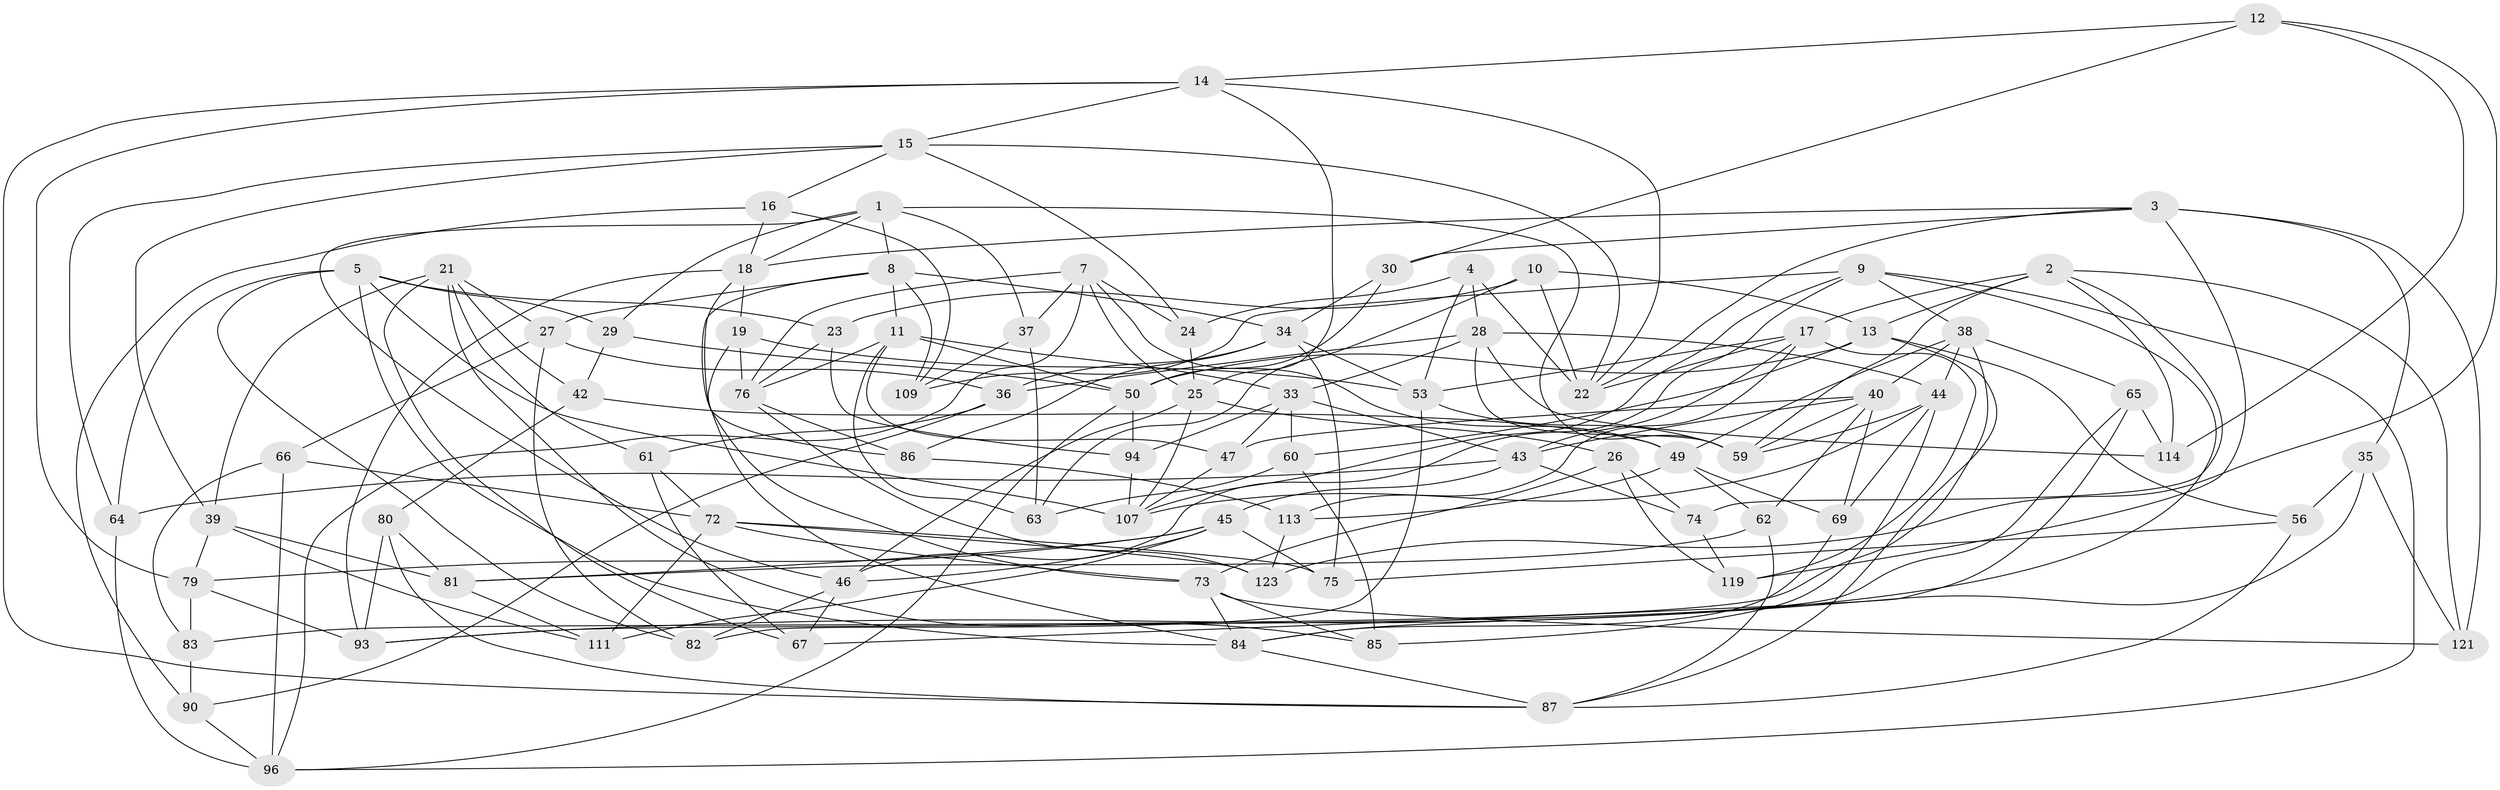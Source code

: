 // original degree distribution, {4: 1.0}
// Generated by graph-tools (version 1.1) at 2025/11/02/27/25 16:11:45]
// undirected, 82 vertices, 203 edges
graph export_dot {
graph [start="1"]
  node [color=gray90,style=filled];
  1 [super="+108"];
  2 [super="+68"];
  3 [super="+57"];
  4;
  5 [super="+6"];
  7 [super="+20"];
  8 [super="+32"];
  9 [super="+77"];
  10;
  11 [super="+58"];
  12;
  13 [super="+71"];
  14 [super="+48"];
  15 [super="+51"];
  16;
  17 [super="+89"];
  18 [super="+120"];
  19;
  21 [super="+112"];
  22 [super="+54"];
  23;
  24;
  25 [super="+41"];
  26;
  27 [super="+55"];
  28 [super="+31"];
  29;
  30;
  33 [super="+122"];
  34 [super="+70"];
  35;
  36 [super="+88"];
  37;
  38 [super="+106"];
  39 [super="+110"];
  40 [super="+104"];
  42;
  43 [super="+103"];
  44 [super="+118"];
  45 [super="+52"];
  46 [super="+98"];
  47;
  49 [super="+97"];
  50 [super="+78"];
  53 [super="+99"];
  56;
  59 [super="+91"];
  60;
  61;
  62;
  63;
  64;
  65;
  66;
  67;
  69;
  72 [super="+116"];
  73 [super="+101"];
  74;
  75;
  76 [super="+102"];
  79 [super="+95"];
  80;
  81 [super="+92"];
  82;
  83;
  84 [super="+117"];
  85;
  86;
  87 [super="+100"];
  90;
  93 [super="+105"];
  94;
  96 [super="+124"];
  107 [super="+115"];
  109;
  111;
  113;
  114;
  119;
  121;
  123;
  1 -- 29;
  1 -- 37;
  1 -- 46;
  1 -- 8;
  1 -- 18;
  1 -- 59;
  2 -- 13;
  2 -- 74;
  2 -- 17;
  2 -- 121;
  2 -- 59;
  2 -- 114;
  3 -- 121;
  3 -- 18;
  3 -- 35;
  3 -- 119;
  3 -- 30;
  3 -- 22;
  4 -- 53;
  4 -- 24;
  4 -- 28;
  4 -- 22;
  5 -- 64;
  5 -- 107;
  5 -- 23;
  5 -- 82;
  5 -- 29;
  5 -- 84;
  7 -- 96;
  7 -- 25;
  7 -- 24;
  7 -- 76;
  7 -- 37;
  7 -- 49;
  8 -- 109;
  8 -- 27;
  8 -- 73;
  8 -- 34;
  8 -- 11;
  9 -- 109;
  9 -- 38;
  9 -- 46;
  9 -- 107;
  9 -- 84;
  9 -- 96;
  10 -- 23;
  10 -- 63;
  10 -- 13;
  10 -- 22;
  11 -- 50;
  11 -- 63;
  11 -- 33;
  11 -- 47;
  11 -- 76;
  12 -- 123;
  12 -- 30;
  12 -- 114;
  12 -- 14;
  13 -- 60;
  13 -- 56;
  13 -- 87;
  13 -- 50;
  14 -- 87;
  14 -- 22;
  14 -- 79;
  14 -- 25;
  14 -- 15;
  15 -- 22;
  15 -- 39;
  15 -- 24;
  15 -- 16;
  15 -- 64;
  16 -- 109;
  16 -- 90;
  16 -- 18;
  17 -- 43;
  17 -- 53;
  17 -- 113;
  17 -- 119;
  17 -- 22;
  18 -- 19;
  18 -- 86;
  18 -- 93;
  19 -- 76;
  19 -- 84;
  19 -- 53;
  21 -- 85;
  21 -- 27;
  21 -- 67;
  21 -- 42;
  21 -- 61;
  21 -- 39;
  23 -- 94;
  23 -- 76;
  24 -- 25;
  25 -- 26;
  25 -- 107;
  25 -- 46;
  26 -- 74;
  26 -- 119;
  26 -- 73;
  27 -- 36 [weight=2];
  27 -- 66;
  27 -- 82;
  28 -- 36;
  28 -- 44;
  28 -- 59;
  28 -- 114;
  28 -- 33;
  29 -- 42;
  29 -- 50;
  30 -- 50;
  30 -- 34;
  33 -- 47;
  33 -- 43;
  33 -- 60;
  33 -- 94;
  34 -- 86;
  34 -- 75;
  34 -- 36;
  34 -- 53;
  35 -- 121;
  35 -- 56;
  35 -- 93;
  36 -- 90;
  36 -- 61;
  37 -- 109;
  37 -- 63;
  38 -- 83;
  38 -- 65;
  38 -- 40;
  38 -- 49;
  38 -- 44;
  39 -- 111;
  39 -- 81 [weight=2];
  39 -- 79;
  40 -- 69;
  40 -- 43;
  40 -- 62;
  40 -- 47;
  40 -- 59;
  42 -- 49;
  42 -- 80;
  43 -- 64;
  43 -- 74;
  43 -- 45;
  44 -- 85;
  44 -- 107;
  44 -- 59;
  44 -- 69;
  45 -- 81;
  45 -- 46;
  45 -- 79;
  45 -- 75;
  45 -- 111;
  46 -- 82;
  46 -- 67;
  47 -- 107;
  49 -- 113;
  49 -- 69;
  49 -- 62;
  50 -- 94;
  50 -- 96;
  53 -- 59;
  53 -- 82;
  56 -- 75;
  56 -- 87;
  60 -- 63;
  60 -- 85;
  61 -- 67;
  61 -- 72;
  62 -- 87;
  62 -- 81;
  64 -- 96;
  65 -- 67;
  65 -- 114;
  65 -- 93;
  66 -- 72;
  66 -- 83;
  66 -- 96;
  69 -- 84;
  72 -- 111;
  72 -- 73;
  72 -- 123;
  72 -- 75;
  73 -- 84;
  73 -- 121;
  73 -- 85;
  74 -- 119;
  76 -- 123;
  76 -- 86;
  79 -- 93 [weight=2];
  79 -- 83;
  80 -- 93;
  80 -- 87;
  80 -- 81;
  81 -- 111;
  83 -- 90;
  84 -- 87;
  86 -- 113;
  90 -- 96;
  94 -- 107;
  113 -- 123;
}

